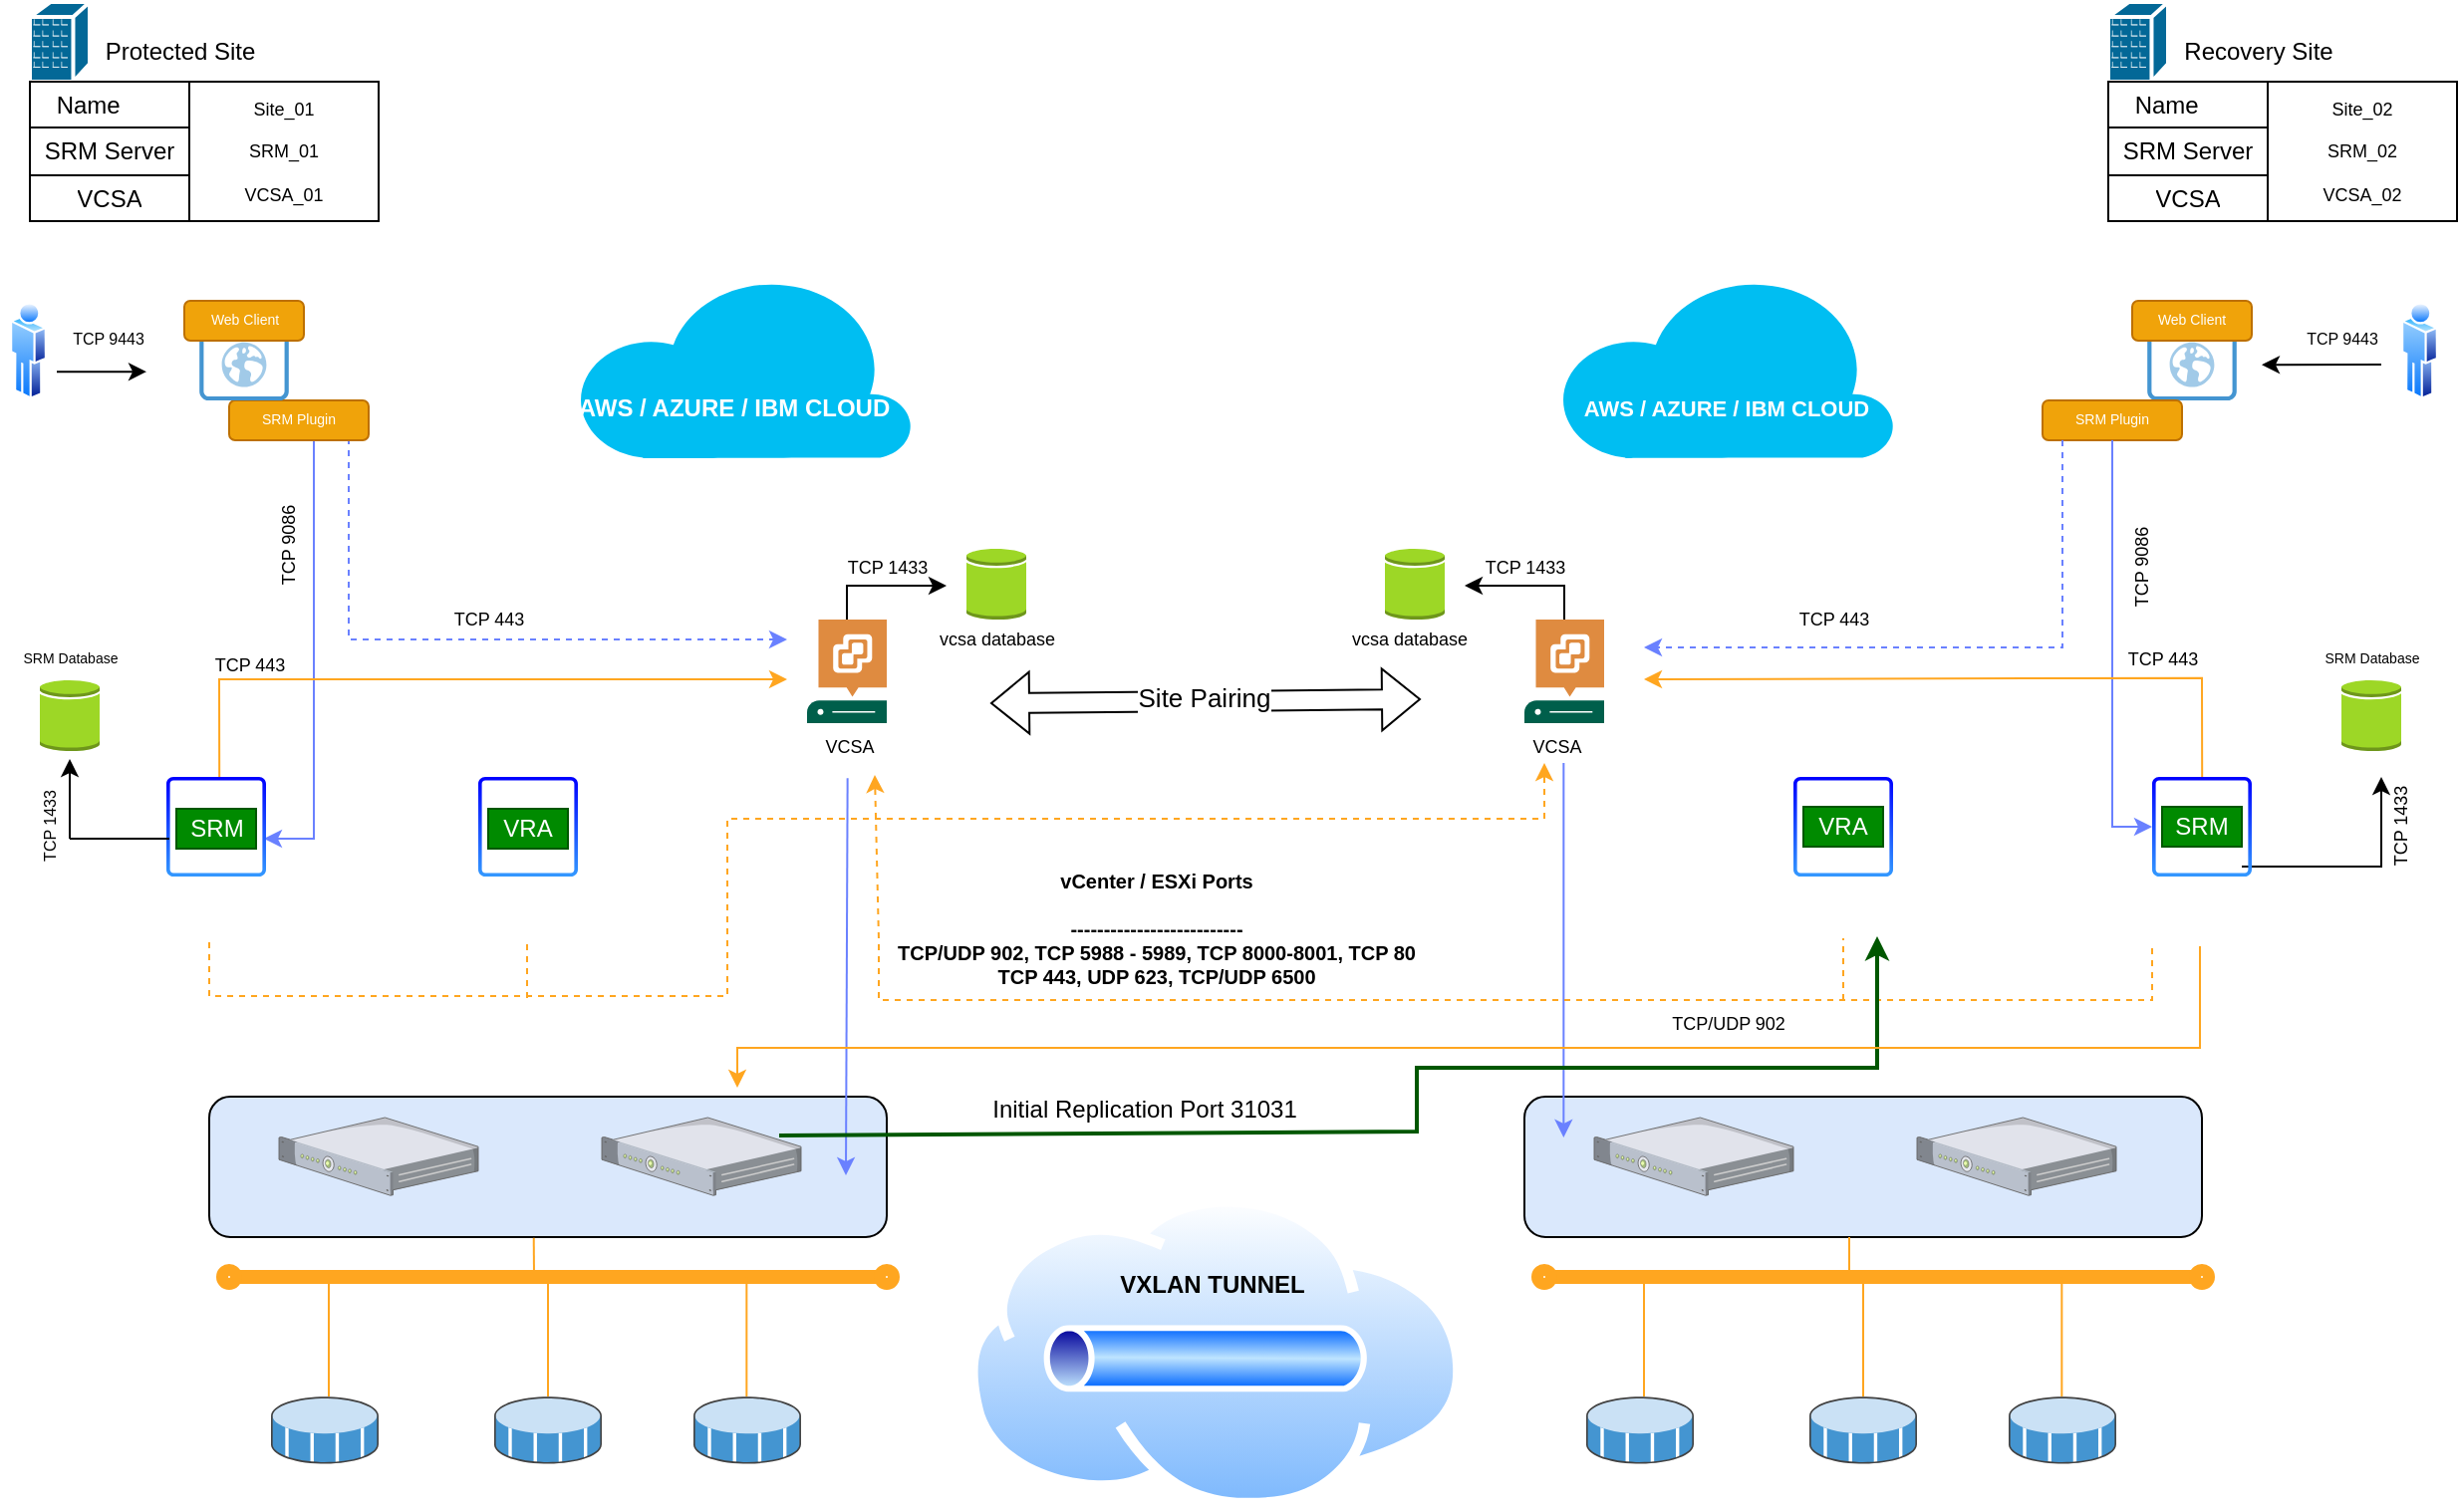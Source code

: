 <mxfile version="21.6.9" type="device">
  <diagram name="Page-1" id="5UtJk_xfQEQTXHQaAqwe">
    <mxGraphModel dx="1834" dy="1126" grid="0" gridSize="10" guides="1" tooltips="1" connect="1" arrows="1" fold="1" page="0" pageScale="1" pageWidth="1100" pageHeight="850" math="0" shadow="0">
      <root>
        <mxCell id="0" />
        <mxCell id="1" parent="0" />
        <mxCell id="MtlIt6yfHSOycYd4frSq-72" value="" style="rounded=1;whiteSpace=wrap;html=1;gradientColor=none;gradientDirection=south;fillStyle=solid;fillColor=#dae8fc;" parent="1" vertex="1">
          <mxGeometry x="100" y="549.55" width="340" height="70.45" as="geometry" />
        </mxCell>
        <mxCell id="MtlIt6yfHSOycYd4frSq-1" value="" style="shape=mxgraph.cisco.buildings.branch_office;html=1;pointerEvents=1;dashed=0;fillColor=#036897;strokeColor=#ffffff;strokeWidth=2;verticalLabelPosition=bottom;verticalAlign=top;align=center;outlineConnect=0;" parent="1" vertex="1">
          <mxGeometry x="10" width="30" height="40" as="geometry" />
        </mxCell>
        <mxCell id="MtlIt6yfHSOycYd4frSq-5" style="edgeStyle=orthogonalEdgeStyle;rounded=0;orthogonalLoop=1;jettySize=auto;html=1;exitX=0.5;exitY=1;exitDx=0;exitDy=0;" parent="1" edge="1">
          <mxGeometry relative="1" as="geometry">
            <mxPoint x="45" y="60" as="sourcePoint" />
            <mxPoint x="45" y="60" as="targetPoint" />
          </mxGeometry>
        </mxCell>
        <mxCell id="MtlIt6yfHSOycYd4frSq-11" value="Site_01&lt;br&gt;&lt;br&gt;SRM_01&lt;br&gt;&lt;br&gt;VCSA_01" style="rounded=0;whiteSpace=wrap;html=1;fontSize=9;" parent="1" vertex="1">
          <mxGeometry x="90" y="40" width="95" height="70" as="geometry" />
        </mxCell>
        <mxCell id="MtlIt6yfHSOycYd4frSq-25" value="" style="shape=table;startSize=0;container=1;collapsible=0;childLayout=tableLayout;fontSize=9;" parent="1" vertex="1">
          <mxGeometry x="10" y="40" width="80" height="70" as="geometry" />
        </mxCell>
        <mxCell id="MtlIt6yfHSOycYd4frSq-26" value="" style="shape=tableRow;horizontal=0;startSize=0;swimlaneHead=0;swimlaneBody=0;strokeColor=inherit;top=0;left=0;bottom=0;right=0;collapsible=0;dropTarget=0;fillColor=none;points=[[0,0.5],[1,0.5]];portConstraint=eastwest;" parent="MtlIt6yfHSOycYd4frSq-25" vertex="1">
          <mxGeometry width="80" height="23" as="geometry" />
        </mxCell>
        <mxCell id="MtlIt6yfHSOycYd4frSq-27" value="Name&lt;span style=&quot;white-space: pre;&quot;&gt;&#x9;&lt;/span&gt;" style="shape=partialRectangle;html=1;whiteSpace=wrap;connectable=0;strokeColor=inherit;overflow=hidden;fillColor=none;top=0;left=0;bottom=0;right=0;pointerEvents=1;" parent="MtlIt6yfHSOycYd4frSq-26" vertex="1">
          <mxGeometry width="80" height="23" as="geometry">
            <mxRectangle width="80" height="23" as="alternateBounds" />
          </mxGeometry>
        </mxCell>
        <mxCell id="MtlIt6yfHSOycYd4frSq-28" value="" style="shape=tableRow;horizontal=0;startSize=0;swimlaneHead=0;swimlaneBody=0;strokeColor=inherit;top=0;left=0;bottom=0;right=0;collapsible=0;dropTarget=0;fillColor=none;points=[[0,0.5],[1,0.5]];portConstraint=eastwest;fontSize=8;" parent="MtlIt6yfHSOycYd4frSq-25" vertex="1">
          <mxGeometry y="23" width="80" height="24" as="geometry" />
        </mxCell>
        <mxCell id="MtlIt6yfHSOycYd4frSq-29" value="SRM Server" style="shape=partialRectangle;html=1;whiteSpace=wrap;connectable=0;strokeColor=inherit;overflow=hidden;fillColor=none;top=0;left=0;bottom=0;right=0;pointerEvents=1;" parent="MtlIt6yfHSOycYd4frSq-28" vertex="1">
          <mxGeometry width="80" height="24" as="geometry">
            <mxRectangle width="80" height="24" as="alternateBounds" />
          </mxGeometry>
        </mxCell>
        <mxCell id="MtlIt6yfHSOycYd4frSq-30" value="" style="shape=tableRow;horizontal=0;startSize=0;swimlaneHead=0;swimlaneBody=0;strokeColor=inherit;top=0;left=0;bottom=0;right=0;collapsible=0;dropTarget=0;fillColor=none;points=[[0,0.5],[1,0.5]];portConstraint=eastwest;" parent="MtlIt6yfHSOycYd4frSq-25" vertex="1">
          <mxGeometry y="47" width="80" height="23" as="geometry" />
        </mxCell>
        <mxCell id="MtlIt6yfHSOycYd4frSq-31" value="VCSA" style="shape=partialRectangle;html=1;whiteSpace=wrap;connectable=0;strokeColor=inherit;overflow=hidden;fillColor=none;top=0;left=0;bottom=0;right=0;pointerEvents=1;" parent="MtlIt6yfHSOycYd4frSq-30" vertex="1">
          <mxGeometry width="80" height="23" as="geometry">
            <mxRectangle width="80" height="23" as="alternateBounds" />
          </mxGeometry>
        </mxCell>
        <mxCell id="MtlIt6yfHSOycYd4frSq-32" value="Protected Site" style="text;html=1;align=center;verticalAlign=middle;resizable=0;points=[];autosize=1;strokeColor=none;fillColor=none;" parent="1" vertex="1">
          <mxGeometry x="35" y="10" width="100" height="30" as="geometry" />
        </mxCell>
        <mxCell id="MtlIt6yfHSOycYd4frSq-34" value="" style="image;aspect=fixed;perimeter=ellipsePerimeter;html=1;align=center;shadow=0;dashed=0;spacingTop=3;image=img/lib/active_directory/user.svg;" parent="1" vertex="1">
          <mxGeometry y="150" width="18.5" height="50" as="geometry" />
        </mxCell>
        <mxCell id="MtlIt6yfHSOycYd4frSq-35" value="" style="endArrow=classic;html=1;rounded=0;" parent="1" edge="1">
          <mxGeometry width="50" height="50" relative="1" as="geometry">
            <mxPoint x="23.5" y="185.57" as="sourcePoint" />
            <mxPoint x="68.5" y="185.57" as="targetPoint" />
          </mxGeometry>
        </mxCell>
        <mxCell id="MtlIt6yfHSOycYd4frSq-36" value="TCP 9443" style="text;html=1;align=center;verticalAlign=middle;resizable=0;points=[];autosize=1;strokeColor=none;fillColor=none;fontSize=8;" parent="1" vertex="1">
          <mxGeometry x="18.5" y="158.57" width="60" height="20" as="geometry" />
        </mxCell>
        <mxCell id="MtlIt6yfHSOycYd4frSq-44" style="edgeStyle=orthogonalEdgeStyle;rounded=0;orthogonalLoop=1;jettySize=auto;html=1;exitX=0.5;exitY=1;exitDx=0;exitDy=0;entryX=1.03;entryY=0.62;entryDx=0;entryDy=0;entryPerimeter=0;fontColor=#66B2FF;fillColor=#0050ef;strokeColor=#6a81ff;" parent="1" edge="1">
          <mxGeometry relative="1" as="geometry">
            <mxPoint x="127.48" y="420" as="targetPoint" />
            <mxPoint x="137.48" y="220" as="sourcePoint" />
            <Array as="points">
              <mxPoint x="152.48" y="220" />
              <mxPoint x="152.48" y="420" />
            </Array>
          </mxGeometry>
        </mxCell>
        <mxCell id="MtlIt6yfHSOycYd4frSq-58" style="edgeStyle=orthogonalEdgeStyle;rounded=0;orthogonalLoop=1;jettySize=auto;html=1;exitX=0.5;exitY=1;exitDx=0;exitDy=0;entryX=1.03;entryY=0.62;entryDx=0;entryDy=0;entryPerimeter=0;fontColor=#66B2FF;fillColor=#0050ef;strokeColor=#6a81ff;dashed=1;" parent="1" source="MtlIt6yfHSOycYd4frSq-39" edge="1">
          <mxGeometry relative="1" as="geometry">
            <mxPoint x="390" y="320" as="targetPoint" />
            <Array as="points">
              <mxPoint x="170" y="320" />
            </Array>
          </mxGeometry>
        </mxCell>
        <mxCell id="MtlIt6yfHSOycYd4frSq-39" value="SRM Plugin" style="rounded=1;whiteSpace=wrap;html=1;fontSize=7;labelBackgroundColor=none;fillColor=#f0a30a;strokeColor=#BD7000;fontColor=#FFFFFF;" parent="1" vertex="1">
          <mxGeometry x="110" y="200" width="70" height="20" as="geometry" />
        </mxCell>
        <mxCell id="MtlIt6yfHSOycYd4frSq-41" value="SRM Database" style="text;html=1;align=center;verticalAlign=middle;resizable=0;points=[];autosize=1;strokeColor=none;fillColor=none;fontSize=7;" parent="1" vertex="1">
          <mxGeometry x="-5" y="320" width="70" height="20" as="geometry" />
        </mxCell>
        <mxCell id="MtlIt6yfHSOycYd4frSq-56" style="edgeStyle=none;rounded=0;orthogonalLoop=1;jettySize=auto;html=1;fillColor=#f0a30a;strokeColor=#ffa620;" parent="1" edge="1">
          <mxGeometry relative="1" as="geometry">
            <mxPoint x="105.1" y="389.649" as="sourcePoint" />
            <mxPoint x="390" y="340" as="targetPoint" />
            <Array as="points">
              <mxPoint x="105" y="340" />
            </Array>
          </mxGeometry>
        </mxCell>
        <mxCell id="MtlIt6yfHSOycYd4frSq-42" value="" style="sketch=0;pointerEvents=1;shadow=0;dashed=0;html=1;strokeColor=none;fillColor=blue;aspect=fixed;labelPosition=center;verticalLabelPosition=bottom;verticalAlign=top;align=center;outlineConnect=0;shape=mxgraph.vvd.virtual_machine;fillStyle=solid;gradientColor=#3399FF;" parent="1" vertex="1">
          <mxGeometry x="78.5" y="389" width="50" height="50" as="geometry" />
        </mxCell>
        <mxCell id="MtlIt6yfHSOycYd4frSq-45" value="TCP 9086 " style="text;html=1;align=center;verticalAlign=middle;resizable=0;points=[];autosize=1;strokeColor=none;fillColor=none;rotation=-90;fontSize=9;" parent="1" vertex="1">
          <mxGeometry x="110" y="263" width="60" height="20" as="geometry" />
        </mxCell>
        <mxCell id="MtlIt6yfHSOycYd4frSq-46" value="" style="endArrow=classic;html=1;rounded=0;" parent="1" edge="1">
          <mxGeometry width="50" height="50" relative="1" as="geometry">
            <mxPoint x="30" y="420" as="sourcePoint" />
            <mxPoint x="30" y="380" as="targetPoint" />
          </mxGeometry>
        </mxCell>
        <mxCell id="MtlIt6yfHSOycYd4frSq-47" value="" style="endArrow=none;html=1;rounded=0;entryX=0.03;entryY=0.62;entryDx=0;entryDy=0;entryPerimeter=0;" parent="1" target="MtlIt6yfHSOycYd4frSq-42" edge="1">
          <mxGeometry width="50" height="50" relative="1" as="geometry">
            <mxPoint x="30" y="420" as="sourcePoint" />
            <mxPoint x="65" y="414" as="targetPoint" />
          </mxGeometry>
        </mxCell>
        <mxCell id="MtlIt6yfHSOycYd4frSq-48" value="TCP 1433" style="text;html=1;align=center;verticalAlign=middle;resizable=0;points=[];autosize=1;strokeColor=none;fillColor=none;rotation=-90;fontSize=8;" parent="1" vertex="1">
          <mxGeometry x="-10" y="404" width="60" height="20" as="geometry" />
        </mxCell>
        <mxCell id="MtlIt6yfHSOycYd4frSq-50" value="" style="shadow=0;dashed=0;html=1;strokeColor=none;fillColor=#4495D1;labelPosition=center;verticalLabelPosition=bottom;verticalAlign=top;align=center;outlineConnect=0;shape=mxgraph.veeam.2d.web_ui;" parent="1" vertex="1">
          <mxGeometry x="95.1" y="155.2" width="44.8" height="44.8" as="geometry" />
        </mxCell>
        <mxCell id="MtlIt6yfHSOycYd4frSq-38" value="Web Client" style="rounded=1;whiteSpace=wrap;html=1;fontSize=7;labelBackgroundColor=none;fillColor=#f0a30a;strokeColor=#BD7000;fontColor=#FFFFFF;" parent="1" vertex="1">
          <mxGeometry x="87.5" y="150" width="60" height="20" as="geometry" />
        </mxCell>
        <mxCell id="MtlIt6yfHSOycYd4frSq-51" value="" style="sketch=0;pointerEvents=1;shadow=0;dashed=0;html=1;strokeColor=none;fillColor=#005F4B;labelPosition=center;verticalLabelPosition=bottom;verticalAlign=top;align=center;outlineConnect=0;shape=mxgraph.veeam2.vcenter_server;" parent="1" vertex="1">
          <mxGeometry x="400" y="310" width="40" height="52" as="geometry" />
        </mxCell>
        <mxCell id="MtlIt6yfHSOycYd4frSq-84" style="edgeStyle=none;rounded=0;orthogonalLoop=1;jettySize=auto;html=1;entryX=0.941;entryY=0.29;entryDx=0;entryDy=0;entryPerimeter=0;strokeColor=#6a81ff;exitX=0.496;exitY=1.2;exitDx=0;exitDy=0;exitPerimeter=0;" parent="1" source="MtlIt6yfHSOycYd4frSq-52" edge="1">
          <mxGeometry relative="1" as="geometry">
            <mxPoint x="419.557" y="401" as="sourcePoint" />
            <mxPoint x="419.5" y="588.981" as="targetPoint" />
          </mxGeometry>
        </mxCell>
        <mxCell id="MtlIt6yfHSOycYd4frSq-52" value="VCSA" style="text;html=1;align=center;verticalAlign=top;resizable=0;points=[];autosize=1;strokeColor=none;fillColor=none;fontSize=9;" parent="1" vertex="1">
          <mxGeometry x="399" y="362" width="43" height="23" as="geometry" />
        </mxCell>
        <mxCell id="MtlIt6yfHSOycYd4frSq-59" value="TCP 443" style="text;html=1;align=center;verticalAlign=middle;resizable=0;points=[];autosize=1;strokeColor=none;fillColor=none;fontSize=9;" parent="1" vertex="1">
          <mxGeometry x="90" y="323" width="60" height="20" as="geometry" />
        </mxCell>
        <mxCell id="MtlIt6yfHSOycYd4frSq-60" value="TCP 443" style="text;html=1;align=center;verticalAlign=middle;resizable=0;points=[];autosize=1;strokeColor=none;fillColor=none;fontSize=9;" parent="1" vertex="1">
          <mxGeometry x="210" y="300" width="60" height="20" as="geometry" />
        </mxCell>
        <mxCell id="MtlIt6yfHSOycYd4frSq-61" value="" style="sketch=0;pointerEvents=1;shadow=0;dashed=0;html=1;strokeColor=none;fillColor=blue;aspect=fixed;labelPosition=center;verticalLabelPosition=bottom;verticalAlign=top;align=center;outlineConnect=0;shape=mxgraph.vvd.virtual_machine;fillStyle=solid;gradientColor=#3399FF;" parent="1" vertex="1">
          <mxGeometry x="235" y="389" width="50" height="50" as="geometry" />
        </mxCell>
        <mxCell id="MtlIt6yfHSOycYd4frSq-63" value="" style="verticalLabelPosition=bottom;sketch=0;aspect=fixed;html=1;verticalAlign=top;strokeColor=none;align=center;outlineConnect=0;shape=mxgraph.citrix.1u_2u_server;fontSize=9;" parent="1" vertex="1">
          <mxGeometry x="135" y="560" width="100" height="39.1" as="geometry" />
        </mxCell>
        <mxCell id="MtlIt6yfHSOycYd4frSq-64" value="" style="verticalLabelPosition=bottom;sketch=0;aspect=fixed;html=1;verticalAlign=top;strokeColor=none;align=center;outlineConnect=0;shape=mxgraph.citrix.1u_2u_server;fontSize=9;" parent="1" vertex="1">
          <mxGeometry x="297" y="560" width="100" height="39.1" as="geometry" />
        </mxCell>
        <mxCell id="MtlIt6yfHSOycYd4frSq-74" value="" style="endArrow=oval;html=1;jumpStyle=none;jumpSize=8;shadow=0;endSize=6;strokeWidth=7;rounded=1;startArrow=oval;startFill=0;endFill=0;strokeColor=#ffa620;" parent="1" edge="1">
          <mxGeometry width="50" height="50" relative="1" as="geometry">
            <mxPoint x="110" y="640" as="sourcePoint" />
            <mxPoint x="440" y="640" as="targetPoint" />
          </mxGeometry>
        </mxCell>
        <mxCell id="MtlIt6yfHSOycYd4frSq-77" value="" style="endArrow=none;html=1;rounded=0;entryX=0.479;entryY=1.005;entryDx=0;entryDy=0;entryPerimeter=0;strokeColor=#ffa620;" parent="1" target="MtlIt6yfHSOycYd4frSq-72" edge="1">
          <mxGeometry width="50" height="50" relative="1" as="geometry">
            <mxPoint x="263" y="640" as="sourcePoint" />
            <mxPoint x="290" y="590" as="targetPoint" />
          </mxGeometry>
        </mxCell>
        <mxCell id="MtlIt6yfHSOycYd4frSq-78" value="" style="endArrow=none;html=1;rounded=0;strokeColor=#ffa620;" parent="1" edge="1">
          <mxGeometry width="50" height="50" relative="1" as="geometry">
            <mxPoint x="270" y="640" as="sourcePoint" />
            <mxPoint x="270" y="700" as="targetPoint" />
          </mxGeometry>
        </mxCell>
        <mxCell id="MtlIt6yfHSOycYd4frSq-79" value="" style="endArrow=none;html=1;rounded=0;strokeColor=#ffa620;" parent="1" edge="1">
          <mxGeometry width="50" height="50" relative="1" as="geometry">
            <mxPoint x="369.67" y="640" as="sourcePoint" />
            <mxPoint x="369.67" y="700" as="targetPoint" />
          </mxGeometry>
        </mxCell>
        <mxCell id="MtlIt6yfHSOycYd4frSq-80" value="" style="endArrow=none;html=1;rounded=0;strokeColor=#ffa620;" parent="1" edge="1">
          <mxGeometry width="50" height="50" relative="1" as="geometry">
            <mxPoint x="160" y="640" as="sourcePoint" />
            <mxPoint x="160" y="700" as="targetPoint" />
          </mxGeometry>
        </mxCell>
        <mxCell id="MtlIt6yfHSOycYd4frSq-81" value="" style="shadow=0;dashed=0;html=1;labelPosition=center;verticalLabelPosition=bottom;verticalAlign=top;align=center;outlineConnect=0;shape=mxgraph.veeam.3d.datastore_volume;" parent="1" vertex="1">
          <mxGeometry x="131" y="700" width="54" height="34" as="geometry" />
        </mxCell>
        <mxCell id="MtlIt6yfHSOycYd4frSq-82" value="" style="shadow=0;dashed=0;html=1;labelPosition=center;verticalLabelPosition=bottom;verticalAlign=top;align=center;outlineConnect=0;shape=mxgraph.veeam.3d.datastore_volume;" parent="1" vertex="1">
          <mxGeometry x="243" y="700" width="54" height="34" as="geometry" />
        </mxCell>
        <mxCell id="MtlIt6yfHSOycYd4frSq-83" value="" style="shadow=0;dashed=0;html=1;labelPosition=center;verticalLabelPosition=bottom;verticalAlign=top;align=center;outlineConnect=0;shape=mxgraph.veeam.3d.datastore_volume;" parent="1" vertex="1">
          <mxGeometry x="343" y="700" width="54" height="34" as="geometry" />
        </mxCell>
        <mxCell id="MtlIt6yfHSOycYd4frSq-87" value="vcsa database" style="text;html=1;align=center;verticalAlign=middle;resizable=0;points=[];autosize=1;strokeColor=none;fillColor=none;fontSize=9;" parent="1" vertex="1">
          <mxGeometry x="450" y="310" width="90" height="20" as="geometry" />
        </mxCell>
        <mxCell id="MtlIt6yfHSOycYd4frSq-91" value="" style="endArrow=classic;html=1;rounded=0;" parent="1" source="MtlIt6yfHSOycYd4frSq-51" edge="1">
          <mxGeometry width="50" height="50" relative="1" as="geometry">
            <mxPoint x="420" y="343" as="sourcePoint" />
            <mxPoint x="470" y="293" as="targetPoint" />
            <Array as="points">
              <mxPoint x="420" y="293" />
            </Array>
          </mxGeometry>
        </mxCell>
        <mxCell id="MtlIt6yfHSOycYd4frSq-92" value="" style="outlineConnect=0;dashed=0;verticalLabelPosition=bottom;verticalAlign=top;align=center;html=1;shape=mxgraph.aws3.generic_database;fillColor=#9dd726;gradientColor=none;strokeColor=none;fillStyle=auto;" parent="1" vertex="1">
          <mxGeometry x="480" y="274" width="30" height="36" as="geometry" />
        </mxCell>
        <mxCell id="MtlIt6yfHSOycYd4frSq-93" value="" style="outlineConnect=0;dashed=0;verticalLabelPosition=bottom;verticalAlign=top;align=center;html=1;shape=mxgraph.aws3.generic_database;fillColor=#9dd726;gradientColor=none;strokeColor=none;fillStyle=auto;" parent="1" vertex="1">
          <mxGeometry x="15" y="340" width="30" height="36" as="geometry" />
        </mxCell>
        <mxCell id="MtlIt6yfHSOycYd4frSq-95" value="TCP 1433" style="text;html=1;align=center;verticalAlign=middle;resizable=0;points=[];autosize=1;strokeColor=none;fillColor=none;fontSize=9;" parent="1" vertex="1">
          <mxGeometry x="410" y="274" width="60" height="20" as="geometry" />
        </mxCell>
        <mxCell id="MtlIt6yfHSOycYd4frSq-96" value="" style="outlineConnect=0;dashed=0;verticalLabelPosition=bottom;verticalAlign=top;align=center;html=1;shape=mxgraph.aws3.generic_database;fillColor=#9dd726;gradientColor=none;strokeColor=none;fillStyle=auto;" parent="1" vertex="1">
          <mxGeometry x="690" y="274" width="30" height="36" as="geometry" />
        </mxCell>
        <mxCell id="MtlIt6yfHSOycYd4frSq-97" value="vcsa database" style="text;html=1;align=center;verticalAlign=middle;resizable=0;points=[];autosize=1;strokeColor=none;fillColor=none;fontSize=9;" parent="1" vertex="1">
          <mxGeometry x="657" y="310" width="90" height="20" as="geometry" />
        </mxCell>
        <mxCell id="MtlIt6yfHSOycYd4frSq-98" value="" style="sketch=0;pointerEvents=1;shadow=0;dashed=0;html=1;strokeColor=none;fillColor=#005F4B;labelPosition=center;verticalLabelPosition=bottom;verticalAlign=top;align=center;outlineConnect=0;shape=mxgraph.veeam2.vcenter_server;" parent="1" vertex="1">
          <mxGeometry x="760" y="310" width="40" height="52" as="geometry" />
        </mxCell>
        <mxCell id="MtlIt6yfHSOycYd4frSq-99" value="VCSA" style="text;html=1;align=center;verticalAlign=top;resizable=0;points=[];autosize=1;strokeColor=none;fillColor=none;fontSize=9;" parent="1" vertex="1">
          <mxGeometry x="754" y="362" width="43" height="23" as="geometry" />
        </mxCell>
        <mxCell id="MtlIt6yfHSOycYd4frSq-100" value="" style="endArrow=classic;html=1;rounded=0;" parent="1" edge="1">
          <mxGeometry width="50" height="50" relative="1" as="geometry">
            <mxPoint x="780" y="310" as="sourcePoint" />
            <mxPoint x="730" y="293" as="targetPoint" />
            <Array as="points">
              <mxPoint x="780" y="293" />
            </Array>
          </mxGeometry>
        </mxCell>
        <mxCell id="MtlIt6yfHSOycYd4frSq-101" value="TCP 1433" style="text;html=1;align=center;verticalAlign=middle;resizable=0;points=[];autosize=1;strokeColor=none;fillColor=none;fontSize=9;" parent="1" vertex="1">
          <mxGeometry x="730" y="274" width="60" height="20" as="geometry" />
        </mxCell>
        <mxCell id="MtlIt6yfHSOycYd4frSq-103" value="" style="rounded=1;whiteSpace=wrap;html=1;gradientColor=none;gradientDirection=south;fillStyle=solid;fillColor=#dae8fc;" parent="1" vertex="1">
          <mxGeometry x="760" y="549.55" width="340" height="70.45" as="geometry" />
        </mxCell>
        <mxCell id="MtlIt6yfHSOycYd4frSq-104" value="" style="verticalLabelPosition=bottom;sketch=0;aspect=fixed;html=1;verticalAlign=top;strokeColor=none;align=center;outlineConnect=0;shape=mxgraph.citrix.1u_2u_server;fontSize=9;" parent="1" vertex="1">
          <mxGeometry x="795" y="560" width="100" height="39.1" as="geometry" />
        </mxCell>
        <mxCell id="MtlIt6yfHSOycYd4frSq-105" value="" style="verticalLabelPosition=bottom;sketch=0;aspect=fixed;html=1;verticalAlign=top;strokeColor=none;align=center;outlineConnect=0;shape=mxgraph.citrix.1u_2u_server;fontSize=9;" parent="1" vertex="1">
          <mxGeometry x="957" y="560" width="100" height="39.1" as="geometry" />
        </mxCell>
        <mxCell id="MtlIt6yfHSOycYd4frSq-106" value="" style="endArrow=oval;html=1;jumpStyle=none;jumpSize=8;shadow=0;endSize=6;strokeWidth=7;rounded=1;startArrow=oval;startFill=0;endFill=0;strokeColor=#ffa620;" parent="1" edge="1">
          <mxGeometry width="50" height="50" relative="1" as="geometry">
            <mxPoint x="770" y="640" as="sourcePoint" />
            <mxPoint x="1100" y="640" as="targetPoint" />
          </mxGeometry>
        </mxCell>
        <mxCell id="MtlIt6yfHSOycYd4frSq-107" value="" style="endArrow=none;html=1;rounded=0;entryX=0.479;entryY=1.005;entryDx=0;entryDy=0;entryPerimeter=0;strokeColor=#ffa620;" parent="1" edge="1">
          <mxGeometry width="50" height="50" relative="1" as="geometry">
            <mxPoint x="923" y="640" as="sourcePoint" />
            <mxPoint x="923" y="620" as="targetPoint" />
          </mxGeometry>
        </mxCell>
        <mxCell id="MtlIt6yfHSOycYd4frSq-108" value="" style="endArrow=none;html=1;rounded=0;strokeColor=#ffa620;" parent="1" edge="1">
          <mxGeometry width="50" height="50" relative="1" as="geometry">
            <mxPoint x="930" y="640" as="sourcePoint" />
            <mxPoint x="930" y="700" as="targetPoint" />
          </mxGeometry>
        </mxCell>
        <mxCell id="MtlIt6yfHSOycYd4frSq-109" value="" style="endArrow=none;html=1;rounded=0;strokeColor=#ffa620;" parent="1" edge="1">
          <mxGeometry width="50" height="50" relative="1" as="geometry">
            <mxPoint x="1029.67" y="640" as="sourcePoint" />
            <mxPoint x="1029.67" y="700" as="targetPoint" />
          </mxGeometry>
        </mxCell>
        <mxCell id="MtlIt6yfHSOycYd4frSq-110" value="" style="endArrow=none;html=1;rounded=0;strokeColor=#ffa620;" parent="1" edge="1">
          <mxGeometry width="50" height="50" relative="1" as="geometry">
            <mxPoint x="820" y="640" as="sourcePoint" />
            <mxPoint x="820" y="700" as="targetPoint" />
          </mxGeometry>
        </mxCell>
        <mxCell id="MtlIt6yfHSOycYd4frSq-111" value="" style="shadow=0;dashed=0;html=1;labelPosition=center;verticalLabelPosition=bottom;verticalAlign=top;align=center;outlineConnect=0;shape=mxgraph.veeam.3d.datastore_volume;" parent="1" vertex="1">
          <mxGeometry x="791" y="700" width="54" height="34" as="geometry" />
        </mxCell>
        <mxCell id="MtlIt6yfHSOycYd4frSq-112" value="" style="shadow=0;dashed=0;html=1;labelPosition=center;verticalLabelPosition=bottom;verticalAlign=top;align=center;outlineConnect=0;shape=mxgraph.veeam.3d.datastore_volume;" parent="1" vertex="1">
          <mxGeometry x="903" y="700" width="54" height="34" as="geometry" />
        </mxCell>
        <mxCell id="MtlIt6yfHSOycYd4frSq-113" value="" style="shadow=0;dashed=0;html=1;labelPosition=center;verticalLabelPosition=bottom;verticalAlign=top;align=center;outlineConnect=0;shape=mxgraph.veeam.3d.datastore_volume;" parent="1" vertex="1">
          <mxGeometry x="1003" y="700" width="54" height="34" as="geometry" />
        </mxCell>
        <mxCell id="MtlIt6yfHSOycYd4frSq-114" style="edgeStyle=none;rounded=0;orthogonalLoop=1;jettySize=auto;html=1;entryX=0.941;entryY=0.29;entryDx=0;entryDy=0;entryPerimeter=0;strokeColor=#6a81ff;" parent="1" edge="1">
          <mxGeometry relative="1" as="geometry">
            <mxPoint x="779.67" y="382" as="sourcePoint" />
            <mxPoint x="779.67" y="570" as="targetPoint" />
          </mxGeometry>
        </mxCell>
        <mxCell id="MtlIt6yfHSOycYd4frSq-115" value="" style="sketch=0;pointerEvents=1;shadow=0;dashed=0;html=1;strokeColor=none;fillColor=blue;aspect=fixed;labelPosition=center;verticalLabelPosition=bottom;verticalAlign=top;align=center;outlineConnect=0;shape=mxgraph.vvd.virtual_machine;fillStyle=solid;gradientColor=#3399FF;" parent="1" vertex="1">
          <mxGeometry x="895" y="389" width="50" height="50" as="geometry" />
        </mxCell>
        <mxCell id="MtlIt6yfHSOycYd4frSq-133" style="edgeStyle=orthogonalEdgeStyle;rounded=0;orthogonalLoop=1;jettySize=auto;html=1;" parent="1" edge="1">
          <mxGeometry relative="1" as="geometry">
            <mxPoint x="1190" y="389" as="targetPoint" />
            <mxPoint x="1120" y="434" as="sourcePoint" />
            <Array as="points">
              <mxPoint x="1190" y="434" />
            </Array>
          </mxGeometry>
        </mxCell>
        <mxCell id="MtlIt6yfHSOycYd4frSq-116" value="" style="sketch=0;pointerEvents=1;shadow=0;dashed=0;html=1;strokeColor=none;fillColor=blue;aspect=fixed;labelPosition=center;verticalLabelPosition=bottom;verticalAlign=top;align=center;outlineConnect=0;shape=mxgraph.vvd.virtual_machine;fillStyle=solid;gradientColor=#3399FF;" parent="1" vertex="1">
          <mxGeometry x="1075" y="389" width="50" height="50" as="geometry" />
        </mxCell>
        <mxCell id="MtlIt6yfHSOycYd4frSq-117" value="" style="outlineConnect=0;dashed=0;verticalLabelPosition=bottom;verticalAlign=top;align=center;html=1;shape=mxgraph.aws3.generic_database;fillColor=#9dd726;gradientColor=none;strokeColor=none;fillStyle=auto;" parent="1" vertex="1">
          <mxGeometry x="1170" y="340" width="30" height="36" as="geometry" />
        </mxCell>
        <mxCell id="MtlIt6yfHSOycYd4frSq-123" value="" style="shadow=0;dashed=0;html=1;strokeColor=none;fillColor=#4495D1;labelPosition=center;verticalLabelPosition=bottom;verticalAlign=top;align=center;outlineConnect=0;shape=mxgraph.veeam.2d.web_ui;" parent="1" vertex="1">
          <mxGeometry x="1072.6" y="155.2" width="44.8" height="44.8" as="geometry" />
        </mxCell>
        <mxCell id="MtlIt6yfHSOycYd4frSq-124" value="SRM Plugin" style="rounded=1;whiteSpace=wrap;html=1;fontSize=7;labelBackgroundColor=none;fillColor=#f0a30a;strokeColor=#BD7000;fontColor=#FFFFFF;" parent="1" vertex="1">
          <mxGeometry x="1020" y="200" width="70" height="20" as="geometry" />
        </mxCell>
        <mxCell id="MtlIt6yfHSOycYd4frSq-125" value="Web Client" style="rounded=1;whiteSpace=wrap;html=1;fontSize=7;labelBackgroundColor=none;fillColor=#f0a30a;strokeColor=#BD7000;fontColor=#FFFFFF;" parent="1" vertex="1">
          <mxGeometry x="1065" y="150" width="60" height="20" as="geometry" />
        </mxCell>
        <mxCell id="MtlIt6yfHSOycYd4frSq-128" value="" style="image;aspect=fixed;perimeter=ellipsePerimeter;html=1;align=center;shadow=0;dashed=0;spacingTop=3;image=img/lib/active_directory/user.svg;" parent="1" vertex="1">
          <mxGeometry x="1200" y="150" width="18.5" height="50" as="geometry" />
        </mxCell>
        <mxCell id="MtlIt6yfHSOycYd4frSq-129" value="" style="endArrow=classic;html=1;rounded=0;exitX=0.833;exitY=1.172;exitDx=0;exitDy=0;exitPerimeter=0;" parent="1" source="MtlIt6yfHSOycYd4frSq-130" edge="1">
          <mxGeometry width="50" height="50" relative="1" as="geometry">
            <mxPoint x="1180" y="181.9" as="sourcePoint" />
            <mxPoint x="1130" y="182.1" as="targetPoint" />
          </mxGeometry>
        </mxCell>
        <mxCell id="MtlIt6yfHSOycYd4frSq-130" value="TCP 9443" style="text;html=1;align=center;verticalAlign=middle;resizable=0;points=[];autosize=1;strokeColor=none;fillColor=none;fontSize=8;" parent="1" vertex="1">
          <mxGeometry x="1140" y="158.57" width="60" height="20" as="geometry" />
        </mxCell>
        <mxCell id="MtlIt6yfHSOycYd4frSq-134" value="TCP 1433" style="text;html=1;align=center;verticalAlign=middle;resizable=0;points=[];autosize=1;strokeColor=none;fillColor=none;rotation=-90;fontSize=9;" parent="1" vertex="1">
          <mxGeometry x="1170" y="404" width="60" height="20" as="geometry" />
        </mxCell>
        <mxCell id="MtlIt6yfHSOycYd4frSq-135" style="edgeStyle=orthogonalEdgeStyle;rounded=0;orthogonalLoop=1;jettySize=auto;html=1;fontColor=#66B2FF;fillColor=#0050ef;strokeColor=#6a81ff;exitX=0.5;exitY=1;exitDx=0;exitDy=0;" parent="1" source="MtlIt6yfHSOycYd4frSq-124" target="MtlIt6yfHSOycYd4frSq-116" edge="1">
          <mxGeometry relative="1" as="geometry">
            <mxPoint x="1030" y="420" as="targetPoint" />
            <mxPoint x="1055" y="230" as="sourcePoint" />
            <Array as="points">
              <mxPoint x="1055" y="225" />
              <mxPoint x="1055" y="414" />
            </Array>
          </mxGeometry>
        </mxCell>
        <mxCell id="MtlIt6yfHSOycYd4frSq-136" value="TCP 9086 " style="text;html=1;align=center;verticalAlign=middle;resizable=0;points=[];autosize=1;strokeColor=none;fillColor=none;rotation=-90;fontSize=9;" parent="1" vertex="1">
          <mxGeometry x="1040" y="274" width="60" height="20" as="geometry" />
        </mxCell>
        <mxCell id="MtlIt6yfHSOycYd4frSq-137" style="edgeStyle=orthogonalEdgeStyle;rounded=0;orthogonalLoop=1;jettySize=auto;html=1;fontColor=#66B2FF;fillColor=#0050ef;strokeColor=#6a81ff;dashed=1;" parent="1" edge="1">
          <mxGeometry relative="1" as="geometry">
            <mxPoint x="820" y="324" as="targetPoint" />
            <mxPoint x="1030" y="220" as="sourcePoint" />
            <Array as="points">
              <mxPoint x="1030" y="324" />
            </Array>
          </mxGeometry>
        </mxCell>
        <mxCell id="MtlIt6yfHSOycYd4frSq-138" value="TCP 443" style="text;html=1;align=center;verticalAlign=middle;resizable=0;points=[];autosize=1;strokeColor=none;fillColor=none;fontSize=9;" parent="1" vertex="1">
          <mxGeometry x="885" y="300" width="60" height="20" as="geometry" />
        </mxCell>
        <mxCell id="MtlIt6yfHSOycYd4frSq-139" style="edgeStyle=none;rounded=0;orthogonalLoop=1;jettySize=auto;html=1;fillColor=#f0a30a;strokeColor=#ffa620;" parent="1" edge="1">
          <mxGeometry relative="1" as="geometry">
            <mxPoint x="1100.1" y="388.999" as="sourcePoint" />
            <mxPoint x="820" y="340" as="targetPoint" />
            <Array as="points">
              <mxPoint x="1100" y="339.35" />
            </Array>
          </mxGeometry>
        </mxCell>
        <mxCell id="MtlIt6yfHSOycYd4frSq-140" value="TCP 443" style="text;html=1;align=center;verticalAlign=middle;resizable=0;points=[];autosize=1;strokeColor=none;fillColor=none;fontSize=9;" parent="1" vertex="1">
          <mxGeometry x="1050" y="320" width="60" height="20" as="geometry" />
        </mxCell>
        <mxCell id="MtlIt6yfHSOycYd4frSq-141" value="SRM" style="whiteSpace=wrap;html=1;fillColor=#008a00;fontColor=#ffffff;strokeColor=#005700;" parent="1" vertex="1">
          <mxGeometry x="83.5" y="405" width="40" height="20" as="geometry" />
        </mxCell>
        <mxCell id="MtlIt6yfHSOycYd4frSq-142" value="VRA" style="whiteSpace=wrap;html=1;fillColor=#008a00;fontColor=#ffffff;strokeColor=#005700;" parent="1" vertex="1">
          <mxGeometry x="900" y="404" width="40" height="20" as="geometry" />
        </mxCell>
        <mxCell id="MtlIt6yfHSOycYd4frSq-143" value="VRA" style="whiteSpace=wrap;html=1;fillColor=#008a00;fontColor=#ffffff;strokeColor=#005700;" parent="1" vertex="1">
          <mxGeometry x="240" y="405" width="40" height="20" as="geometry" />
        </mxCell>
        <mxCell id="MtlIt6yfHSOycYd4frSq-144" value="SRM" style="whiteSpace=wrap;html=1;fillColor=#008a00;fontColor=#ffffff;strokeColor=#005700;" parent="1" vertex="1">
          <mxGeometry x="1080" y="404" width="40" height="20" as="geometry" />
        </mxCell>
        <mxCell id="MtlIt6yfHSOycYd4frSq-148" value="" style="endArrow=none;dashed=1;html=1;rounded=0;strokeColor=#ffa620;" parent="1" edge="1">
          <mxGeometry width="50" height="50" relative="1" as="geometry">
            <mxPoint x="259.5" y="500" as="sourcePoint" />
            <mxPoint x="259.5" y="470" as="targetPoint" />
          </mxGeometry>
        </mxCell>
        <mxCell id="MtlIt6yfHSOycYd4frSq-149" value="" style="endArrow=classic;html=1;rounded=0;dashed=1;strokeColor=#ffa620;" parent="1" edge="1">
          <mxGeometry width="50" height="50" relative="1" as="geometry">
            <mxPoint x="100" y="472" as="sourcePoint" />
            <mxPoint x="770" y="382" as="targetPoint" />
            <Array as="points">
              <mxPoint x="100" y="499" />
              <mxPoint x="230" y="499" />
              <mxPoint x="360" y="499" />
              <mxPoint x="360" y="410" />
              <mxPoint x="560" y="410" />
              <mxPoint x="670" y="410" />
              <mxPoint x="770" y="410" />
            </Array>
          </mxGeometry>
        </mxCell>
        <mxCell id="MtlIt6yfHSOycYd4frSq-152" value="" style="endArrow=classic;html=1;rounded=0;strokeColor=#ffa620;dashed=1;" parent="1" edge="1">
          <mxGeometry width="50" height="50" relative="1" as="geometry">
            <mxPoint x="1075" y="475" as="sourcePoint" />
            <mxPoint x="434" y="388" as="targetPoint" />
            <Array as="points">
              <mxPoint x="1075" y="501" />
              <mxPoint x="743" y="501" />
              <mxPoint x="436" y="501" />
              <mxPoint x="436" y="471" />
            </Array>
          </mxGeometry>
        </mxCell>
        <mxCell id="MtlIt6yfHSOycYd4frSq-154" value="" style="endArrow=none;dashed=1;html=1;rounded=0;strokeColor=#ffa620;" parent="1" edge="1">
          <mxGeometry width="50" height="50" relative="1" as="geometry">
            <mxPoint x="920" y="501" as="sourcePoint" />
            <mxPoint x="920" y="470" as="targetPoint" />
          </mxGeometry>
        </mxCell>
        <mxCell id="MtlIt6yfHSOycYd4frSq-156" value="vCenter / ESXi Ports&lt;br style=&quot;font-size: 10px;&quot;&gt;&lt;br style=&quot;font-size: 10px;&quot;&gt;--------------------------&lt;br style=&quot;font-size: 10px;&quot;&gt;TCP/UDP 902, TCP 5988 - 5989, TCP 8000-8001, TCP 80&lt;br style=&quot;font-size: 10px;&quot;&gt;TCP 443, UDP 623, TCP/UDP 6500" style="text;html=1;align=center;verticalAlign=middle;resizable=0;points=[];autosize=1;strokeColor=none;fillColor=none;fontSize=10;fontStyle=1" parent="1" vertex="1">
          <mxGeometry x="432" y="429" width="286" height="72" as="geometry" />
        </mxCell>
        <mxCell id="MtlIt6yfHSOycYd4frSq-158" value="" style="endArrow=classic;html=1;rounded=0;fillColor=#008a00;strokeColor=#005700;strokeWidth=2;" parent="1" edge="1">
          <mxGeometry width="50" height="50" relative="1" as="geometry">
            <mxPoint x="386" y="569" as="sourcePoint" />
            <mxPoint x="937" y="469" as="targetPoint" />
            <Array as="points">
              <mxPoint x="706" y="567" />
              <mxPoint x="706" y="535" />
              <mxPoint x="937" y="535" />
            </Array>
          </mxGeometry>
        </mxCell>
        <mxCell id="MtlIt6yfHSOycYd4frSq-160" value="Initial Replication Port 31031" style="text;html=1;align=center;verticalAlign=middle;resizable=0;points=[];autosize=1;strokeColor=none;fillColor=none;" parent="1" vertex="1">
          <mxGeometry x="481" y="543" width="175" height="26" as="geometry" />
        </mxCell>
        <mxCell id="MtlIt6yfHSOycYd4frSq-161" value="" style="endArrow=classic;html=1;rounded=0;strokeColor=#ffa620;" parent="1" edge="1">
          <mxGeometry width="50" height="50" relative="1" as="geometry">
            <mxPoint x="1099" y="474" as="sourcePoint" />
            <mxPoint x="365" y="545" as="targetPoint" />
            <Array as="points">
              <mxPoint x="1099" y="485" />
              <mxPoint x="1099" y="525" />
              <mxPoint x="365" y="525" />
            </Array>
          </mxGeometry>
        </mxCell>
        <mxCell id="MtlIt6yfHSOycYd4frSq-162" value="TCP/UDP 902" style="text;html=1;align=center;verticalAlign=middle;resizable=0;points=[];autosize=1;strokeColor=none;fillColor=none;fontSize=9;" parent="1" vertex="1">
          <mxGeometry x="823" y="501" width="77" height="23" as="geometry" />
        </mxCell>
        <mxCell id="MtlIt6yfHSOycYd4frSq-163" value="" style="image;aspect=fixed;perimeter=ellipsePerimeter;html=1;align=center;shadow=0;dashed=0;spacingTop=3;image=img/lib/active_directory/internet_cloud.svg;" parent="1" vertex="1">
          <mxGeometry x="479.88" y="599.1" width="250.12" height="157.58" as="geometry" />
        </mxCell>
        <mxCell id="MtlIt6yfHSOycYd4frSq-164" value="" style="shape=mxgraph.cisco.buildings.branch_office;html=1;pointerEvents=1;dashed=0;fillColor=#036897;strokeColor=#ffffff;strokeWidth=2;verticalLabelPosition=bottom;verticalAlign=top;align=center;outlineConnect=0;" parent="1" vertex="1">
          <mxGeometry x="1053" width="30" height="40" as="geometry" />
        </mxCell>
        <mxCell id="MtlIt6yfHSOycYd4frSq-165" style="edgeStyle=orthogonalEdgeStyle;rounded=0;orthogonalLoop=1;jettySize=auto;html=1;exitX=0.5;exitY=1;exitDx=0;exitDy=0;" parent="1" edge="1">
          <mxGeometry relative="1" as="geometry">
            <mxPoint x="1088" y="60" as="sourcePoint" />
            <mxPoint x="1088" y="60" as="targetPoint" />
          </mxGeometry>
        </mxCell>
        <mxCell id="MtlIt6yfHSOycYd4frSq-166" value="Site_02&lt;br&gt;&lt;br&gt;SRM_02&lt;br&gt;&lt;br&gt;VCSA_02" style="rounded=0;whiteSpace=wrap;html=1;fontSize=9;" parent="1" vertex="1">
          <mxGeometry x="1133" y="40" width="95" height="70" as="geometry" />
        </mxCell>
        <mxCell id="MtlIt6yfHSOycYd4frSq-167" value="" style="shape=table;startSize=0;container=1;collapsible=0;childLayout=tableLayout;fontSize=9;" parent="1" vertex="1">
          <mxGeometry x="1053" y="40" width="80" height="70" as="geometry" />
        </mxCell>
        <mxCell id="MtlIt6yfHSOycYd4frSq-168" value="" style="shape=tableRow;horizontal=0;startSize=0;swimlaneHead=0;swimlaneBody=0;strokeColor=inherit;top=0;left=0;bottom=0;right=0;collapsible=0;dropTarget=0;fillColor=none;points=[[0,0.5],[1,0.5]];portConstraint=eastwest;" parent="MtlIt6yfHSOycYd4frSq-167" vertex="1">
          <mxGeometry width="80" height="23" as="geometry" />
        </mxCell>
        <mxCell id="MtlIt6yfHSOycYd4frSq-169" value="Name&lt;span style=&quot;white-space: pre;&quot;&gt;&#x9;&lt;/span&gt;" style="shape=partialRectangle;html=1;whiteSpace=wrap;connectable=0;strokeColor=inherit;overflow=hidden;fillColor=none;top=0;left=0;bottom=0;right=0;pointerEvents=1;" parent="MtlIt6yfHSOycYd4frSq-168" vertex="1">
          <mxGeometry width="80" height="23" as="geometry">
            <mxRectangle width="80" height="23" as="alternateBounds" />
          </mxGeometry>
        </mxCell>
        <mxCell id="MtlIt6yfHSOycYd4frSq-170" value="" style="shape=tableRow;horizontal=0;startSize=0;swimlaneHead=0;swimlaneBody=0;strokeColor=inherit;top=0;left=0;bottom=0;right=0;collapsible=0;dropTarget=0;fillColor=none;points=[[0,0.5],[1,0.5]];portConstraint=eastwest;fontSize=8;" parent="MtlIt6yfHSOycYd4frSq-167" vertex="1">
          <mxGeometry y="23" width="80" height="24" as="geometry" />
        </mxCell>
        <mxCell id="MtlIt6yfHSOycYd4frSq-171" value="SRM Server" style="shape=partialRectangle;html=1;whiteSpace=wrap;connectable=0;strokeColor=inherit;overflow=hidden;fillColor=none;top=0;left=0;bottom=0;right=0;pointerEvents=1;" parent="MtlIt6yfHSOycYd4frSq-170" vertex="1">
          <mxGeometry width="80" height="24" as="geometry">
            <mxRectangle width="80" height="24" as="alternateBounds" />
          </mxGeometry>
        </mxCell>
        <mxCell id="MtlIt6yfHSOycYd4frSq-172" value="" style="shape=tableRow;horizontal=0;startSize=0;swimlaneHead=0;swimlaneBody=0;strokeColor=inherit;top=0;left=0;bottom=0;right=0;collapsible=0;dropTarget=0;fillColor=none;points=[[0,0.5],[1,0.5]];portConstraint=eastwest;" parent="MtlIt6yfHSOycYd4frSq-167" vertex="1">
          <mxGeometry y="47" width="80" height="23" as="geometry" />
        </mxCell>
        <mxCell id="MtlIt6yfHSOycYd4frSq-173" value="VCSA" style="shape=partialRectangle;html=1;whiteSpace=wrap;connectable=0;strokeColor=inherit;overflow=hidden;fillColor=none;top=0;left=0;bottom=0;right=0;pointerEvents=1;" parent="MtlIt6yfHSOycYd4frSq-172" vertex="1">
          <mxGeometry width="80" height="23" as="geometry">
            <mxRectangle width="80" height="23" as="alternateBounds" />
          </mxGeometry>
        </mxCell>
        <mxCell id="MtlIt6yfHSOycYd4frSq-174" value="Recovery Site" style="text;html=1;align=center;verticalAlign=middle;resizable=0;points=[];autosize=1;strokeColor=none;fillColor=none;" parent="1" vertex="1">
          <mxGeometry x="1082" y="12" width="92" height="26" as="geometry" />
        </mxCell>
        <mxCell id="MtlIt6yfHSOycYd4frSq-176" value="SRM Database" style="text;html=1;align=center;verticalAlign=middle;resizable=0;points=[];autosize=1;strokeColor=none;fillColor=none;fontSize=7;" parent="1" vertex="1">
          <mxGeometry x="1150" y="320" width="70" height="20" as="geometry" />
        </mxCell>
        <mxCell id="MtlIt6yfHSOycYd4frSq-177" value="" style="shape=flexArrow;endArrow=classic;startArrow=classic;html=1;rounded=0;" parent="1" edge="1">
          <mxGeometry width="100" height="100" relative="1" as="geometry">
            <mxPoint x="492" y="352" as="sourcePoint" />
            <mxPoint x="708" y="350" as="targetPoint" />
          </mxGeometry>
        </mxCell>
        <mxCell id="MtlIt6yfHSOycYd4frSq-178" value="Site Pairing" style="edgeLabel;html=1;align=center;verticalAlign=middle;resizable=0;points=[];fontSize=13;" parent="MtlIt6yfHSOycYd4frSq-177" vertex="1" connectable="0">
          <mxGeometry x="-0.009" y="2" relative="1" as="geometry">
            <mxPoint as="offset" />
          </mxGeometry>
        </mxCell>
        <mxCell id="MtlIt6yfHSOycYd4frSq-181" value="" style="image;aspect=fixed;perimeter=ellipsePerimeter;html=1;align=center;shadow=0;dashed=0;spacingTop=3;image=img/lib/active_directory/tunnel.svg;" parent="1" vertex="1">
          <mxGeometry x="515.88" y="664.1" width="168" height="33.6" as="geometry" />
        </mxCell>
        <mxCell id="MtlIt6yfHSOycYd4frSq-183" value="VXLAN TUNNEL" style="text;html=1;align=center;verticalAlign=middle;resizable=0;points=[];autosize=1;strokeColor=none;fillColor=none;fontStyle=1" parent="1" vertex="1">
          <mxGeometry x="550.88" y="631.1" width="105" height="26" as="geometry" />
        </mxCell>
        <mxCell id="MtlIt6yfHSOycYd4frSq-184" value="" style="verticalLabelPosition=bottom;html=1;verticalAlign=top;align=center;strokeColor=none;fillColor=#00BEF2;shape=mxgraph.azure.cloud;" parent="1" vertex="1">
          <mxGeometry x="284" y="136.85" width="169" height="92.15" as="geometry" />
        </mxCell>
        <mxCell id="MtlIt6yfHSOycYd4frSq-186" value="AWS / AZURE / IBM CLOUD" style="text;html=1;align=center;verticalAlign=middle;resizable=0;points=[];autosize=1;strokeColor=none;fillColor=none;fontSize=12;fontColor=#ffffff;fontStyle=1" parent="1" vertex="1">
          <mxGeometry x="280" y="191" width="165" height="26" as="geometry" />
        </mxCell>
        <mxCell id="MtlIt6yfHSOycYd4frSq-187" value="" style="verticalLabelPosition=bottom;html=1;verticalAlign=top;align=center;strokeColor=none;fillColor=#00BEF2;shape=mxgraph.azure.cloud;" parent="1" vertex="1">
          <mxGeometry x="777" y="136.85" width="169" height="92.15" as="geometry" />
        </mxCell>
        <mxCell id="MtlIt6yfHSOycYd4frSq-188" value="AWS / AZURE / IBM CLOUD" style="text;html=1;align=center;verticalAlign=middle;resizable=0;points=[];autosize=1;strokeColor=none;fillColor=none;fontSize=11;fontColor=#ffffff;fontStyle=1" parent="1" vertex="1">
          <mxGeometry x="783" y="191" width="155" height="25" as="geometry" />
        </mxCell>
      </root>
    </mxGraphModel>
  </diagram>
</mxfile>
